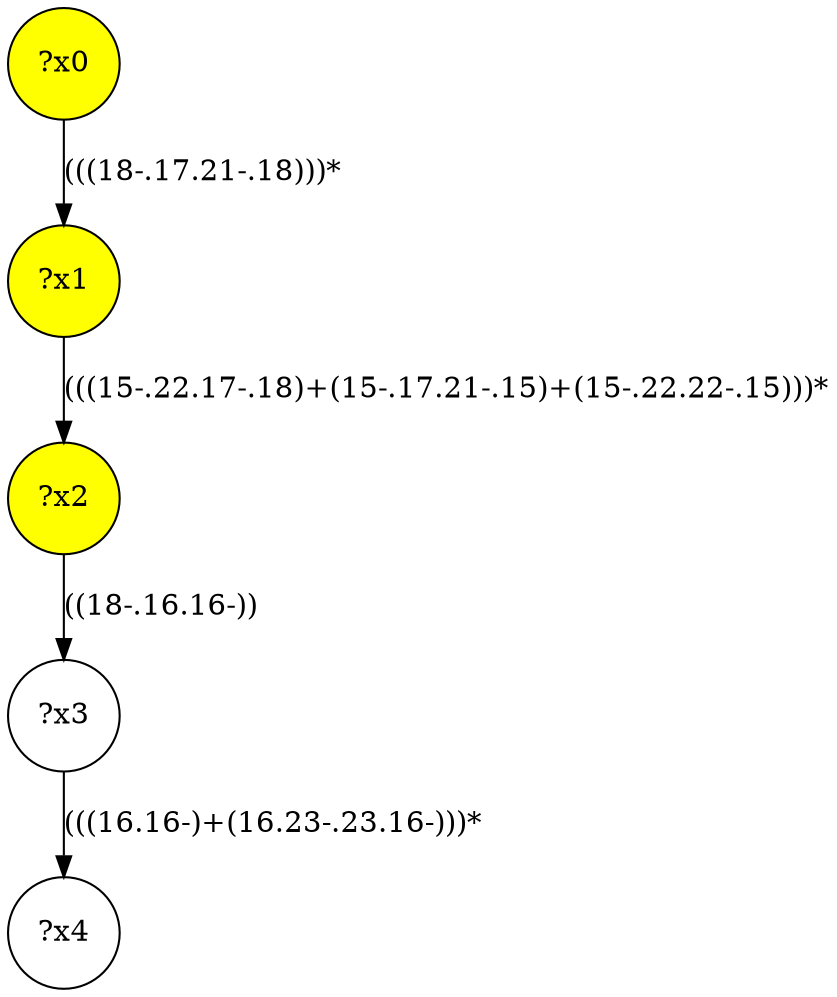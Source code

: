 digraph g {
	x0 [fillcolor="yellow", style="filled," shape=circle, label="?x0"];
	x2 [fillcolor="yellow", style="filled," shape=circle, label="?x2"];
	x1 [fillcolor="yellow", style="filled," shape=circle, label="?x1"];
	x0 -> x1 [label="(((18-.17.21-.18)))*"];
	x1 -> x2 [label="(((15-.22.17-.18)+(15-.17.21-.15)+(15-.22.22-.15)))*"];
	x3 [shape=circle, label="?x3"];
	x2 -> x3 [label="((18-.16.16-))"];
	x4 [shape=circle, label="?x4"];
	x3 -> x4 [label="(((16.16-)+(16.23-.23.16-)))*"];
}
